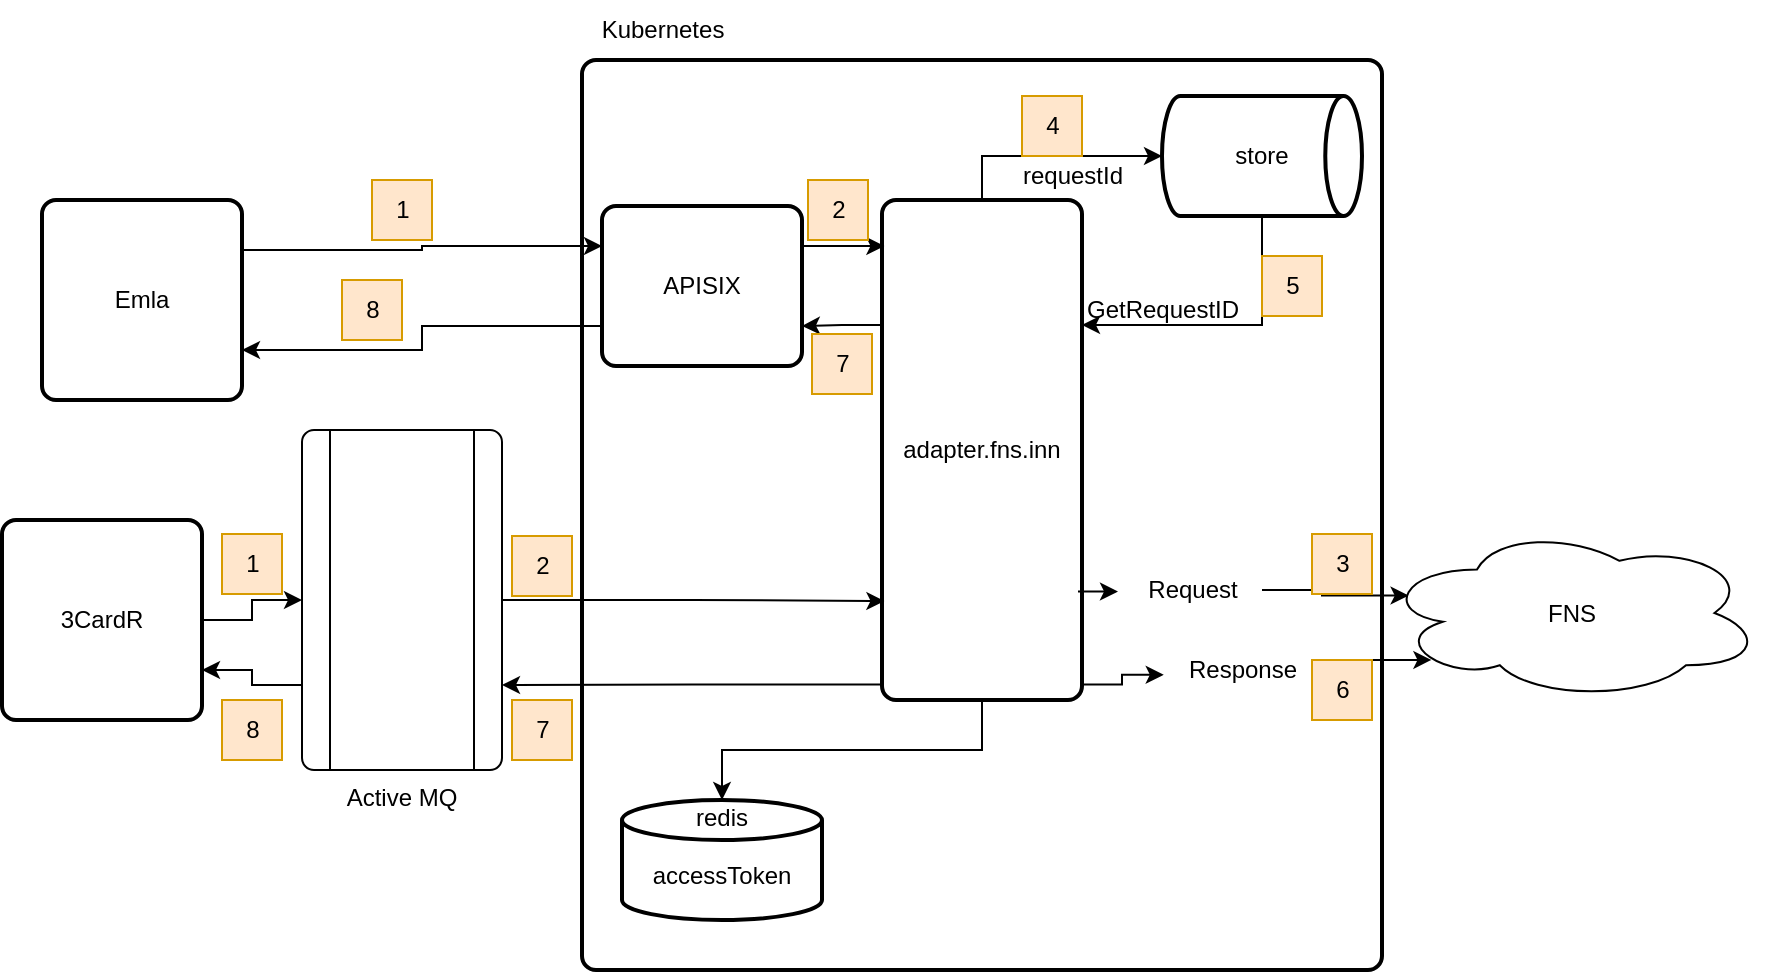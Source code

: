 <mxfile version="24.6.4" type="github">
  <diagram name="Страница — 1" id="zTvAvVCCuXwOPAWFWjhM">
    <mxGraphModel dx="1050" dy="1699" grid="1" gridSize="10" guides="1" tooltips="1" connect="1" arrows="1" fold="1" page="1" pageScale="1" pageWidth="827" pageHeight="1169" math="0" shadow="0">
      <root>
        <mxCell id="0" />
        <mxCell id="1" parent="0" />
        <mxCell id="HXTxe-FE0GOiLtLZq4Oo-1" style="edgeStyle=orthogonalEdgeStyle;rounded=0;orthogonalLoop=1;jettySize=auto;html=1;exitX=1;exitY=0.5;exitDx=0;exitDy=0;entryX=0;entryY=0.5;entryDx=0;entryDy=0;" edge="1" parent="1" source="HXTxe-FE0GOiLtLZq4Oo-2" target="HXTxe-FE0GOiLtLZq4Oo-4">
          <mxGeometry relative="1" as="geometry" />
        </mxCell>
        <mxCell id="HXTxe-FE0GOiLtLZq4Oo-2" value="3CardR" style="rounded=1;whiteSpace=wrap;html=1;absoluteArcSize=1;arcSize=14;strokeWidth=2;" vertex="1" parent="1">
          <mxGeometry x="30" y="150" width="100" height="100" as="geometry" />
        </mxCell>
        <mxCell id="HXTxe-FE0GOiLtLZq4Oo-3" style="edgeStyle=orthogonalEdgeStyle;rounded=0;orthogonalLoop=1;jettySize=auto;html=1;exitX=0;exitY=0.75;exitDx=0;exitDy=0;entryX=1;entryY=0.75;entryDx=0;entryDy=0;" edge="1" parent="1" source="HXTxe-FE0GOiLtLZq4Oo-4" target="HXTxe-FE0GOiLtLZq4Oo-2">
          <mxGeometry relative="1" as="geometry" />
        </mxCell>
        <mxCell id="HXTxe-FE0GOiLtLZq4Oo-4" value="Active MQ" style="verticalLabelPosition=bottom;verticalAlign=top;html=1;shape=process;whiteSpace=wrap;rounded=1;size=0.14;arcSize=6;" vertex="1" parent="1">
          <mxGeometry x="180" y="105" width="100" height="170" as="geometry" />
        </mxCell>
        <mxCell id="HXTxe-FE0GOiLtLZq4Oo-5" value="&lt;p style=&quot;line-height: 10%;&quot;&gt;&lt;br&gt;&lt;/p&gt;" style="rounded=1;whiteSpace=wrap;html=1;absoluteArcSize=1;arcSize=14;strokeWidth=2;align=right;" vertex="1" parent="1">
          <mxGeometry x="320" y="-80" width="400" height="455" as="geometry" />
        </mxCell>
        <mxCell id="HXTxe-FE0GOiLtLZq4Oo-6" style="edgeStyle=orthogonalEdgeStyle;rounded=0;orthogonalLoop=1;jettySize=auto;html=1;exitX=1;exitY=0.5;exitDx=0;exitDy=0;entryX=0.07;entryY=0.4;entryDx=0;entryDy=0;entryPerimeter=0;" edge="1" parent="1" source="HXTxe-FE0GOiLtLZq4Oo-21" target="HXTxe-FE0GOiLtLZq4Oo-18">
          <mxGeometry relative="1" as="geometry" />
        </mxCell>
        <mxCell id="HXTxe-FE0GOiLtLZq4Oo-7" style="edgeStyle=orthogonalEdgeStyle;rounded=0;orthogonalLoop=1;jettySize=auto;html=1;exitX=0.004;exitY=0.969;exitDx=0;exitDy=0;entryX=1;entryY=0.75;entryDx=0;entryDy=0;exitPerimeter=0;" edge="1" parent="1" source="HXTxe-FE0GOiLtLZq4Oo-8" target="HXTxe-FE0GOiLtLZq4Oo-4">
          <mxGeometry relative="1" as="geometry" />
        </mxCell>
        <mxCell id="HXTxe-FE0GOiLtLZq4Oo-39" style="edgeStyle=orthogonalEdgeStyle;rounded=0;orthogonalLoop=1;jettySize=auto;html=1;exitX=0;exitY=0.25;exitDx=0;exitDy=0;entryX=1;entryY=0.75;entryDx=0;entryDy=0;" edge="1" parent="1" source="HXTxe-FE0GOiLtLZq4Oo-8" target="HXTxe-FE0GOiLtLZq4Oo-34">
          <mxGeometry relative="1" as="geometry" />
        </mxCell>
        <mxCell id="HXTxe-FE0GOiLtLZq4Oo-8" value="adapter.fns.inn" style="rounded=1;whiteSpace=wrap;html=1;absoluteArcSize=1;arcSize=14;strokeWidth=2;" vertex="1" parent="1">
          <mxGeometry x="470" y="-10" width="100" height="250" as="geometry" />
        </mxCell>
        <mxCell id="HXTxe-FE0GOiLtLZq4Oo-9" value="Kubernetes" style="text;html=1;align=center;verticalAlign=middle;resizable=0;points=[];autosize=1;strokeColor=none;fillColor=none;" vertex="1" parent="1">
          <mxGeometry x="320" y="-110" width="80" height="30" as="geometry" />
        </mxCell>
        <mxCell id="HXTxe-FE0GOiLtLZq4Oo-10" value="redis&lt;div&gt;&lt;br&gt;&lt;div&gt;accessToken&lt;/div&gt;&lt;/div&gt;&lt;div&gt;&lt;br&gt;&lt;/div&gt;" style="strokeWidth=2;html=1;shape=mxgraph.flowchart.database;whiteSpace=wrap;" vertex="1" parent="1">
          <mxGeometry x="340" y="290" width="100" height="60" as="geometry" />
        </mxCell>
        <mxCell id="HXTxe-FE0GOiLtLZq4Oo-11" style="edgeStyle=orthogonalEdgeStyle;rounded=0;orthogonalLoop=1;jettySize=auto;html=1;exitX=0.5;exitY=1;exitDx=0;exitDy=0;entryX=0.5;entryY=0;entryDx=0;entryDy=0;entryPerimeter=0;" edge="1" parent="1" source="HXTxe-FE0GOiLtLZq4Oo-8" target="HXTxe-FE0GOiLtLZq4Oo-10">
          <mxGeometry relative="1" as="geometry" />
        </mxCell>
        <mxCell id="HXTxe-FE0GOiLtLZq4Oo-12" style="edgeStyle=orthogonalEdgeStyle;rounded=0;orthogonalLoop=1;jettySize=auto;html=1;exitX=0.5;exitY=1;exitDx=0;exitDy=0;exitPerimeter=0;entryX=1;entryY=0.25;entryDx=0;entryDy=0;" edge="1" parent="1" source="HXTxe-FE0GOiLtLZq4Oo-13" target="HXTxe-FE0GOiLtLZq4Oo-8">
          <mxGeometry relative="1" as="geometry" />
        </mxCell>
        <mxCell id="HXTxe-FE0GOiLtLZq4Oo-13" value="store" style="strokeWidth=2;html=1;shape=mxgraph.flowchart.direct_data;whiteSpace=wrap;" vertex="1" parent="1">
          <mxGeometry x="610" y="-62" width="100" height="60" as="geometry" />
        </mxCell>
        <mxCell id="HXTxe-FE0GOiLtLZq4Oo-14" value="GetRequestID" style="text;html=1;align=center;verticalAlign=middle;resizable=0;points=[];autosize=1;strokeColor=none;fillColor=none;rotation=0;" vertex="1" parent="1">
          <mxGeometry x="560" y="30" width="100" height="30" as="geometry" />
        </mxCell>
        <mxCell id="HXTxe-FE0GOiLtLZq4Oo-15" style="edgeStyle=orthogonalEdgeStyle;rounded=0;orthogonalLoop=1;jettySize=auto;html=1;exitX=0.5;exitY=0;exitDx=0;exitDy=0;entryX=0;entryY=0.5;entryDx=0;entryDy=0;entryPerimeter=0;" edge="1" parent="1" source="HXTxe-FE0GOiLtLZq4Oo-8" target="HXTxe-FE0GOiLtLZq4Oo-13">
          <mxGeometry relative="1" as="geometry" />
        </mxCell>
        <mxCell id="HXTxe-FE0GOiLtLZq4Oo-16" value="requestId" style="text;html=1;align=center;verticalAlign=middle;resizable=0;points=[];autosize=1;strokeColor=none;fillColor=none;" vertex="1" parent="1">
          <mxGeometry x="530" y="-37" width="70" height="30" as="geometry" />
        </mxCell>
        <mxCell id="HXTxe-FE0GOiLtLZq4Oo-17" style="edgeStyle=orthogonalEdgeStyle;rounded=0;orthogonalLoop=1;jettySize=auto;html=1;exitX=1;exitY=0.5;exitDx=0;exitDy=0;shadow=0;textShadow=0;entryX=0.012;entryY=0.802;entryDx=0;entryDy=0;entryPerimeter=0;" edge="1" parent="1" source="HXTxe-FE0GOiLtLZq4Oo-4" target="HXTxe-FE0GOiLtLZq4Oo-8">
          <mxGeometry relative="1" as="geometry" />
        </mxCell>
        <mxCell id="HXTxe-FE0GOiLtLZq4Oo-18" value="FNS" style="ellipse;shape=cloud;whiteSpace=wrap;html=1;align=center;" vertex="1" parent="1">
          <mxGeometry x="720" y="153" width="190" height="87" as="geometry" />
        </mxCell>
        <mxCell id="HXTxe-FE0GOiLtLZq4Oo-19" style="edgeStyle=orthogonalEdgeStyle;rounded=0;orthogonalLoop=1;jettySize=auto;html=1;entryX=0.13;entryY=0.77;entryDx=0;entryDy=0;entryPerimeter=0;exitX=1;exitY=0.593;exitDx=0;exitDy=0;exitPerimeter=0;" edge="1" parent="1" source="HXTxe-FE0GOiLtLZq4Oo-23" target="HXTxe-FE0GOiLtLZq4Oo-18">
          <mxGeometry relative="1" as="geometry">
            <mxPoint x="580" y="220" as="sourcePoint" />
            <Array as="points" />
          </mxGeometry>
        </mxCell>
        <mxCell id="HXTxe-FE0GOiLtLZq4Oo-20" value="" style="edgeStyle=orthogonalEdgeStyle;rounded=0;orthogonalLoop=1;jettySize=auto;html=1;exitX=0.98;exitY=0.783;exitDx=0;exitDy=0;entryX=-0.029;entryY=0.5;entryDx=0;entryDy=0;entryPerimeter=0;exitPerimeter=0;" edge="1" parent="1" source="HXTxe-FE0GOiLtLZq4Oo-8" target="HXTxe-FE0GOiLtLZq4Oo-21">
          <mxGeometry relative="1" as="geometry">
            <mxPoint x="440" y="190" as="sourcePoint" />
            <mxPoint x="707" y="190" as="targetPoint" />
          </mxGeometry>
        </mxCell>
        <mxCell id="HXTxe-FE0GOiLtLZq4Oo-21" value="Request" style="text;html=1;align=center;verticalAlign=middle;resizable=0;points=[];autosize=1;strokeColor=none;fillColor=none;" vertex="1" parent="1">
          <mxGeometry x="590" y="170" width="70" height="30" as="geometry" />
        </mxCell>
        <mxCell id="HXTxe-FE0GOiLtLZq4Oo-22" value="" style="edgeStyle=orthogonalEdgeStyle;rounded=0;orthogonalLoop=1;jettySize=auto;html=1;entryX=0.011;entryY=0.58;entryDx=0;entryDy=0;entryPerimeter=0;exitX=1.004;exitY=0.969;exitDx=0;exitDy=0;exitPerimeter=0;" edge="1" parent="1" source="HXTxe-FE0GOiLtLZq4Oo-8" target="HXTxe-FE0GOiLtLZq4Oo-23">
          <mxGeometry relative="1" as="geometry">
            <mxPoint x="440" y="178" as="sourcePoint" />
            <mxPoint x="745" y="220" as="targetPoint" />
            <Array as="points" />
          </mxGeometry>
        </mxCell>
        <mxCell id="HXTxe-FE0GOiLtLZq4Oo-23" value="Response" style="text;html=1;align=center;verticalAlign=middle;resizable=0;points=[];autosize=1;strokeColor=none;fillColor=none;" vertex="1" parent="1">
          <mxGeometry x="610" y="210" width="80" height="30" as="geometry" />
        </mxCell>
        <mxCell id="HXTxe-FE0GOiLtLZq4Oo-24" value="1" style="text;html=1;align=center;verticalAlign=middle;resizable=0;points=[];autosize=1;strokeColor=#d79b00;fillColor=#ffe6cc;" vertex="1" parent="1">
          <mxGeometry x="215" y="-20" width="30" height="30" as="geometry" />
        </mxCell>
        <mxCell id="HXTxe-FE0GOiLtLZq4Oo-25" value="2" style="text;html=1;align=center;verticalAlign=middle;resizable=0;points=[];autosize=1;strokeColor=#d79b00;fillColor=#ffe6cc;" vertex="1" parent="1">
          <mxGeometry x="285" y="158" width="30" height="30" as="geometry" />
        </mxCell>
        <mxCell id="HXTxe-FE0GOiLtLZq4Oo-26" value="3" style="text;html=1;align=center;verticalAlign=middle;resizable=0;points=[];autosize=1;strokeColor=#d79b00;fillColor=#ffe6cc;" vertex="1" parent="1">
          <mxGeometry x="685" y="157" width="30" height="30" as="geometry" />
        </mxCell>
        <mxCell id="HXTxe-FE0GOiLtLZq4Oo-27" value="4" style="text;html=1;align=center;verticalAlign=middle;resizable=0;points=[];autosize=1;strokeColor=#d79b00;fillColor=#ffe6cc;" vertex="1" parent="1">
          <mxGeometry x="540" y="-62" width="30" height="30" as="geometry" />
        </mxCell>
        <mxCell id="HXTxe-FE0GOiLtLZq4Oo-28" value="5" style="text;html=1;align=center;verticalAlign=middle;resizable=0;points=[];autosize=1;strokeColor=#d79b00;fillColor=#ffe6cc;" vertex="1" parent="1">
          <mxGeometry x="660" y="18" width="30" height="30" as="geometry" />
        </mxCell>
        <mxCell id="HXTxe-FE0GOiLtLZq4Oo-29" value="6" style="text;html=1;align=center;verticalAlign=middle;resizable=0;points=[];autosize=1;strokeColor=#d79b00;fillColor=#ffe6cc;" vertex="1" parent="1">
          <mxGeometry x="685" y="220" width="30" height="30" as="geometry" />
        </mxCell>
        <mxCell id="HXTxe-FE0GOiLtLZq4Oo-30" value="7" style="text;html=1;align=center;verticalAlign=middle;resizable=0;points=[];autosize=1;strokeColor=#d79b00;fillColor=#ffe6cc;" vertex="1" parent="1">
          <mxGeometry x="285" y="240" width="30" height="30" as="geometry" />
        </mxCell>
        <mxCell id="HXTxe-FE0GOiLtLZq4Oo-31" value="8" style="text;html=1;align=center;verticalAlign=middle;resizable=0;points=[];autosize=1;strokeColor=#d79b00;fillColor=#ffe6cc;" vertex="1" parent="1">
          <mxGeometry x="140" y="240" width="30" height="30" as="geometry" />
        </mxCell>
        <mxCell id="HXTxe-FE0GOiLtLZq4Oo-35" style="edgeStyle=orthogonalEdgeStyle;rounded=0;orthogonalLoop=1;jettySize=auto;html=1;exitX=1;exitY=0.25;exitDx=0;exitDy=0;entryX=0;entryY=0.25;entryDx=0;entryDy=0;" edge="1" parent="1" source="HXTxe-FE0GOiLtLZq4Oo-33" target="HXTxe-FE0GOiLtLZq4Oo-34">
          <mxGeometry relative="1" as="geometry" />
        </mxCell>
        <mxCell id="HXTxe-FE0GOiLtLZq4Oo-33" value="Emla" style="rounded=1;whiteSpace=wrap;html=1;absoluteArcSize=1;arcSize=14;strokeWidth=2;" vertex="1" parent="1">
          <mxGeometry x="50" y="-10" width="100" height="100" as="geometry" />
        </mxCell>
        <mxCell id="HXTxe-FE0GOiLtLZq4Oo-40" style="edgeStyle=orthogonalEdgeStyle;rounded=0;orthogonalLoop=1;jettySize=auto;html=1;exitX=0;exitY=0.75;exitDx=0;exitDy=0;entryX=1;entryY=0.75;entryDx=0;entryDy=0;" edge="1" parent="1" source="HXTxe-FE0GOiLtLZq4Oo-34" target="HXTxe-FE0GOiLtLZq4Oo-33">
          <mxGeometry relative="1" as="geometry" />
        </mxCell>
        <mxCell id="HXTxe-FE0GOiLtLZq4Oo-34" value="APISIX" style="rounded=1;whiteSpace=wrap;html=1;absoluteArcSize=1;arcSize=14;strokeWidth=2;" vertex="1" parent="1">
          <mxGeometry x="330" y="-7" width="100" height="80" as="geometry" />
        </mxCell>
        <mxCell id="HXTxe-FE0GOiLtLZq4Oo-38" style="edgeStyle=orthogonalEdgeStyle;rounded=0;orthogonalLoop=1;jettySize=auto;html=1;exitX=1;exitY=0.25;exitDx=0;exitDy=0;entryX=0.012;entryY=0.092;entryDx=0;entryDy=0;entryPerimeter=0;" edge="1" parent="1" source="HXTxe-FE0GOiLtLZq4Oo-34" target="HXTxe-FE0GOiLtLZq4Oo-8">
          <mxGeometry relative="1" as="geometry" />
        </mxCell>
        <mxCell id="HXTxe-FE0GOiLtLZq4Oo-41" value="1" style="text;html=1;align=center;verticalAlign=middle;resizable=0;points=[];autosize=1;strokeColor=#d79b00;fillColor=#ffe6cc;" vertex="1" parent="1">
          <mxGeometry x="140" y="157" width="30" height="30" as="geometry" />
        </mxCell>
        <mxCell id="HXTxe-FE0GOiLtLZq4Oo-43" value="2" style="text;html=1;align=center;verticalAlign=middle;resizable=0;points=[];autosize=1;strokeColor=#d79b00;fillColor=#ffe6cc;" vertex="1" parent="1">
          <mxGeometry x="433" y="-20" width="30" height="30" as="geometry" />
        </mxCell>
        <mxCell id="HXTxe-FE0GOiLtLZq4Oo-44" value="8" style="text;html=1;align=center;verticalAlign=middle;resizable=0;points=[];autosize=1;strokeColor=#d79b00;fillColor=#ffe6cc;" vertex="1" parent="1">
          <mxGeometry x="200" y="30" width="30" height="30" as="geometry" />
        </mxCell>
        <mxCell id="HXTxe-FE0GOiLtLZq4Oo-45" value="7" style="text;html=1;align=center;verticalAlign=middle;resizable=0;points=[];autosize=1;strokeColor=#d79b00;fillColor=#ffe6cc;" vertex="1" parent="1">
          <mxGeometry x="435" y="57" width="30" height="30" as="geometry" />
        </mxCell>
      </root>
    </mxGraphModel>
  </diagram>
</mxfile>
